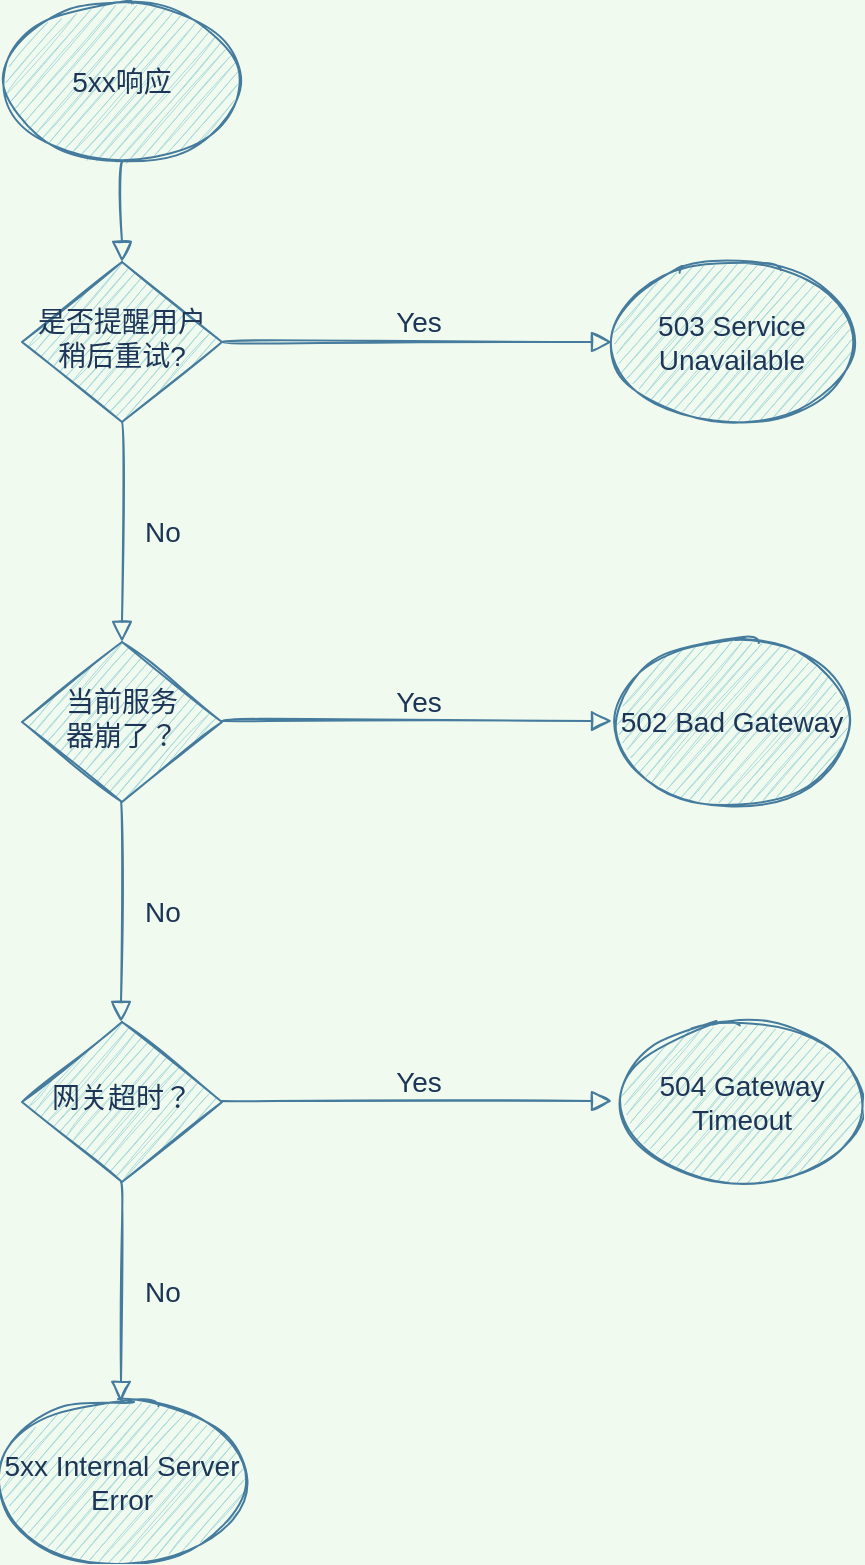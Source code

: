 <mxfile version="14.3.0" type="github">
  <diagram id="C5RBs43oDa-KdzZeNtuy" name="Page-1">
    <mxGraphModel dx="1388" dy="1988" grid="1" gridSize="10" guides="1" tooltips="1" connect="1" arrows="1" fold="1" page="1" pageScale="1" pageWidth="827" pageHeight="1169" background="#F1FAEE" math="0" shadow="0">
      <root>
        <mxCell id="WIyWlLk6GJQsqaUBKTNV-0" />
        <mxCell id="WIyWlLk6GJQsqaUBKTNV-1" parent="WIyWlLk6GJQsqaUBKTNV-0" />
        <mxCell id="WIyWlLk6GJQsqaUBKTNV-4" value="No" style="html=1;jettySize=auto;orthogonalLoop=1;fontSize=14;endArrow=block;endFill=0;endSize=8;strokeWidth=1;shadow=0;labelBackgroundColor=none;edgeStyle=orthogonalEdgeStyle;strokeColor=#457B9D;fontColor=#1D3557;sketch=1;curved=1;entryX=0.5;entryY=0;entryDx=0;entryDy=0;" parent="WIyWlLk6GJQsqaUBKTNV-1" source="WIyWlLk6GJQsqaUBKTNV-6" target="zLg6p0dZkphIaKGOoBMo-54" edge="1">
          <mxGeometry y="20" relative="1" as="geometry">
            <mxPoint as="offset" />
            <mxPoint x="220" y="290" as="targetPoint" />
          </mxGeometry>
        </mxCell>
        <mxCell id="WIyWlLk6GJQsqaUBKTNV-5" value="Yes" style="edgeStyle=orthogonalEdgeStyle;html=1;jettySize=auto;orthogonalLoop=1;fontSize=14;endArrow=block;endFill=0;endSize=8;strokeWidth=1;shadow=0;labelBackgroundColor=none;strokeColor=#457B9D;fontColor=#1D3557;sketch=1;curved=1;entryX=0;entryY=0.5;entryDx=0;entryDy=0;" parent="WIyWlLk6GJQsqaUBKTNV-1" source="WIyWlLk6GJQsqaUBKTNV-6" target="zLg6p0dZkphIaKGOoBMo-26" edge="1">
          <mxGeometry y="10" relative="1" as="geometry">
            <mxPoint as="offset" />
            <mxPoint x="330" y="210" as="targetPoint" />
          </mxGeometry>
        </mxCell>
        <mxCell id="WIyWlLk6GJQsqaUBKTNV-6" value="是否提醒用户稍后重试?" style="rhombus;whiteSpace=wrap;html=1;shadow=0;fontFamily=Helvetica;fontSize=14;align=center;strokeWidth=1;spacing=6;spacingTop=-4;fillColor=#A8DADC;strokeColor=#457B9D;fontColor=#1D3557;sketch=1;" parent="WIyWlLk6GJQsqaUBKTNV-1" vertex="1">
          <mxGeometry x="170" y="170" width="100" height="80" as="geometry" />
        </mxCell>
        <mxCell id="zLg6p0dZkphIaKGOoBMo-5" style="edgeStyle=orthogonalEdgeStyle;curved=1;sketch=1;orthogonalLoop=1;jettySize=auto;html=1;exitX=0.5;exitY=1;exitDx=0;exitDy=0;strokeColor=#457B9D;fillColor=#A8DADC;fontColor=#1D3557;endArrow=block;endFill=0;endSize=8;fontSize=14;" parent="WIyWlLk6GJQsqaUBKTNV-1" source="zLg6p0dZkphIaKGOoBMo-1" target="WIyWlLk6GJQsqaUBKTNV-6" edge="1">
          <mxGeometry relative="1" as="geometry" />
        </mxCell>
        <mxCell id="zLg6p0dZkphIaKGOoBMo-1" value="5xx响应" style="ellipse;whiteSpace=wrap;html=1;rounded=0;sketch=1;strokeColor=#457B9D;fillColor=#A8DADC;fontColor=#1D3557;fontSize=14;" parent="WIyWlLk6GJQsqaUBKTNV-1" vertex="1">
          <mxGeometry x="160" y="40" width="120" height="80" as="geometry" />
        </mxCell>
        <mxCell id="zLg6p0dZkphIaKGOoBMo-26" value="503 Service Unavailable" style="ellipse;whiteSpace=wrap;html=1;rounded=1;sketch=1;strokeColor=#457B9D;fillColor=#A8DADC;fontColor=#1D3557;fontSize=14;" parent="WIyWlLk6GJQsqaUBKTNV-1" vertex="1">
          <mxGeometry x="465" y="170" width="120" height="80" as="geometry" />
        </mxCell>
        <mxCell id="zLg6p0dZkphIaKGOoBMo-54" value="当前服务&lt;br&gt;器崩了？" style="rhombus;whiteSpace=wrap;html=1;shadow=0;fontFamily=Helvetica;fontSize=14;align=center;strokeWidth=1;spacing=6;spacingTop=-4;fillColor=#A8DADC;strokeColor=#457B9D;fontColor=#1D3557;sketch=1;" parent="WIyWlLk6GJQsqaUBKTNV-1" vertex="1">
          <mxGeometry x="170" y="360" width="100" height="80" as="geometry" />
        </mxCell>
        <mxCell id="5BJsLWa_Ibv34eXdN5Ia-2" value="502 Bad Gateway" style="ellipse;whiteSpace=wrap;html=1;rounded=1;sketch=1;strokeColor=#457B9D;fillColor=#A8DADC;fontColor=#1D3557;fontSize=14;" parent="WIyWlLk6GJQsqaUBKTNV-1" vertex="1">
          <mxGeometry x="465" y="360" width="120" height="80" as="geometry" />
        </mxCell>
        <mxCell id="YiGMeVEU9V86ybhNmaSF-3" value="网关超时？" style="rhombus;whiteSpace=wrap;html=1;shadow=0;fontFamily=Helvetica;fontSize=14;align=center;strokeWidth=1;spacing=6;spacingTop=-4;fillColor=#A8DADC;strokeColor=#457B9D;fontColor=#1D3557;sketch=1;" vertex="1" parent="WIyWlLk6GJQsqaUBKTNV-1">
          <mxGeometry x="170" y="550" width="100" height="80" as="geometry" />
        </mxCell>
        <mxCell id="YiGMeVEU9V86ybhNmaSF-5" value="No" style="html=1;jettySize=auto;orthogonalLoop=1;fontSize=14;endArrow=block;endFill=0;endSize=8;strokeWidth=1;shadow=0;labelBackgroundColor=none;edgeStyle=orthogonalEdgeStyle;strokeColor=#457B9D;fontColor=#1D3557;sketch=1;curved=1;entryX=0.5;entryY=0;entryDx=0;entryDy=0;" edge="1" parent="WIyWlLk6GJQsqaUBKTNV-1">
          <mxGeometry y="20" relative="1" as="geometry">
            <mxPoint as="offset" />
            <mxPoint x="219.5" y="550" as="targetPoint" />
            <mxPoint x="219.5" y="440" as="sourcePoint" />
          </mxGeometry>
        </mxCell>
        <mxCell id="YiGMeVEU9V86ybhNmaSF-7" value="504 Gateway Timeout" style="ellipse;whiteSpace=wrap;html=1;rounded=1;sketch=1;strokeColor=#457B9D;fillColor=#A8DADC;fontColor=#1D3557;fontSize=14;" vertex="1" parent="WIyWlLk6GJQsqaUBKTNV-1">
          <mxGeometry x="470" y="550" width="120" height="80" as="geometry" />
        </mxCell>
        <mxCell id="YiGMeVEU9V86ybhNmaSF-9" value="Yes" style="edgeStyle=orthogonalEdgeStyle;html=1;jettySize=auto;orthogonalLoop=1;fontSize=14;endArrow=block;endFill=0;endSize=8;strokeWidth=1;shadow=0;labelBackgroundColor=none;strokeColor=#457B9D;fontColor=#1D3557;sketch=1;curved=1;entryX=0;entryY=0.5;entryDx=0;entryDy=0;" edge="1" parent="WIyWlLk6GJQsqaUBKTNV-1">
          <mxGeometry y="10" relative="1" as="geometry">
            <mxPoint as="offset" />
            <mxPoint x="465" y="399.5" as="targetPoint" />
            <mxPoint x="270" y="399.5" as="sourcePoint" />
          </mxGeometry>
        </mxCell>
        <mxCell id="YiGMeVEU9V86ybhNmaSF-10" value="Yes" style="edgeStyle=orthogonalEdgeStyle;html=1;jettySize=auto;orthogonalLoop=1;fontSize=14;endArrow=block;endFill=0;endSize=8;strokeWidth=1;shadow=0;labelBackgroundColor=none;strokeColor=#457B9D;fontColor=#1D3557;sketch=1;curved=1;entryX=0;entryY=0.5;entryDx=0;entryDy=0;" edge="1" parent="WIyWlLk6GJQsqaUBKTNV-1">
          <mxGeometry y="10" relative="1" as="geometry">
            <mxPoint as="offset" />
            <mxPoint x="465" y="589.5" as="targetPoint" />
            <mxPoint x="270" y="589.5" as="sourcePoint" />
          </mxGeometry>
        </mxCell>
        <mxCell id="YiGMeVEU9V86ybhNmaSF-11" value="5xx Internal Server Error" style="ellipse;whiteSpace=wrap;html=1;rounded=1;sketch=1;strokeColor=#457B9D;fillColor=#A8DADC;fontColor=#1D3557;fontSize=14;" vertex="1" parent="WIyWlLk6GJQsqaUBKTNV-1">
          <mxGeometry x="160" y="740" width="120" height="80" as="geometry" />
        </mxCell>
        <mxCell id="YiGMeVEU9V86ybhNmaSF-13" value="No" style="html=1;jettySize=auto;orthogonalLoop=1;fontSize=14;endArrow=block;endFill=0;endSize=8;strokeWidth=1;shadow=0;labelBackgroundColor=none;edgeStyle=orthogonalEdgeStyle;strokeColor=#457B9D;fontColor=#1D3557;sketch=1;curved=1;entryX=0.5;entryY=0;entryDx=0;entryDy=0;" edge="1" parent="WIyWlLk6GJQsqaUBKTNV-1">
          <mxGeometry y="20" relative="1" as="geometry">
            <mxPoint as="offset" />
            <mxPoint x="219.5" y="740" as="targetPoint" />
            <mxPoint x="219.5" y="630" as="sourcePoint" />
          </mxGeometry>
        </mxCell>
      </root>
    </mxGraphModel>
  </diagram>
</mxfile>
